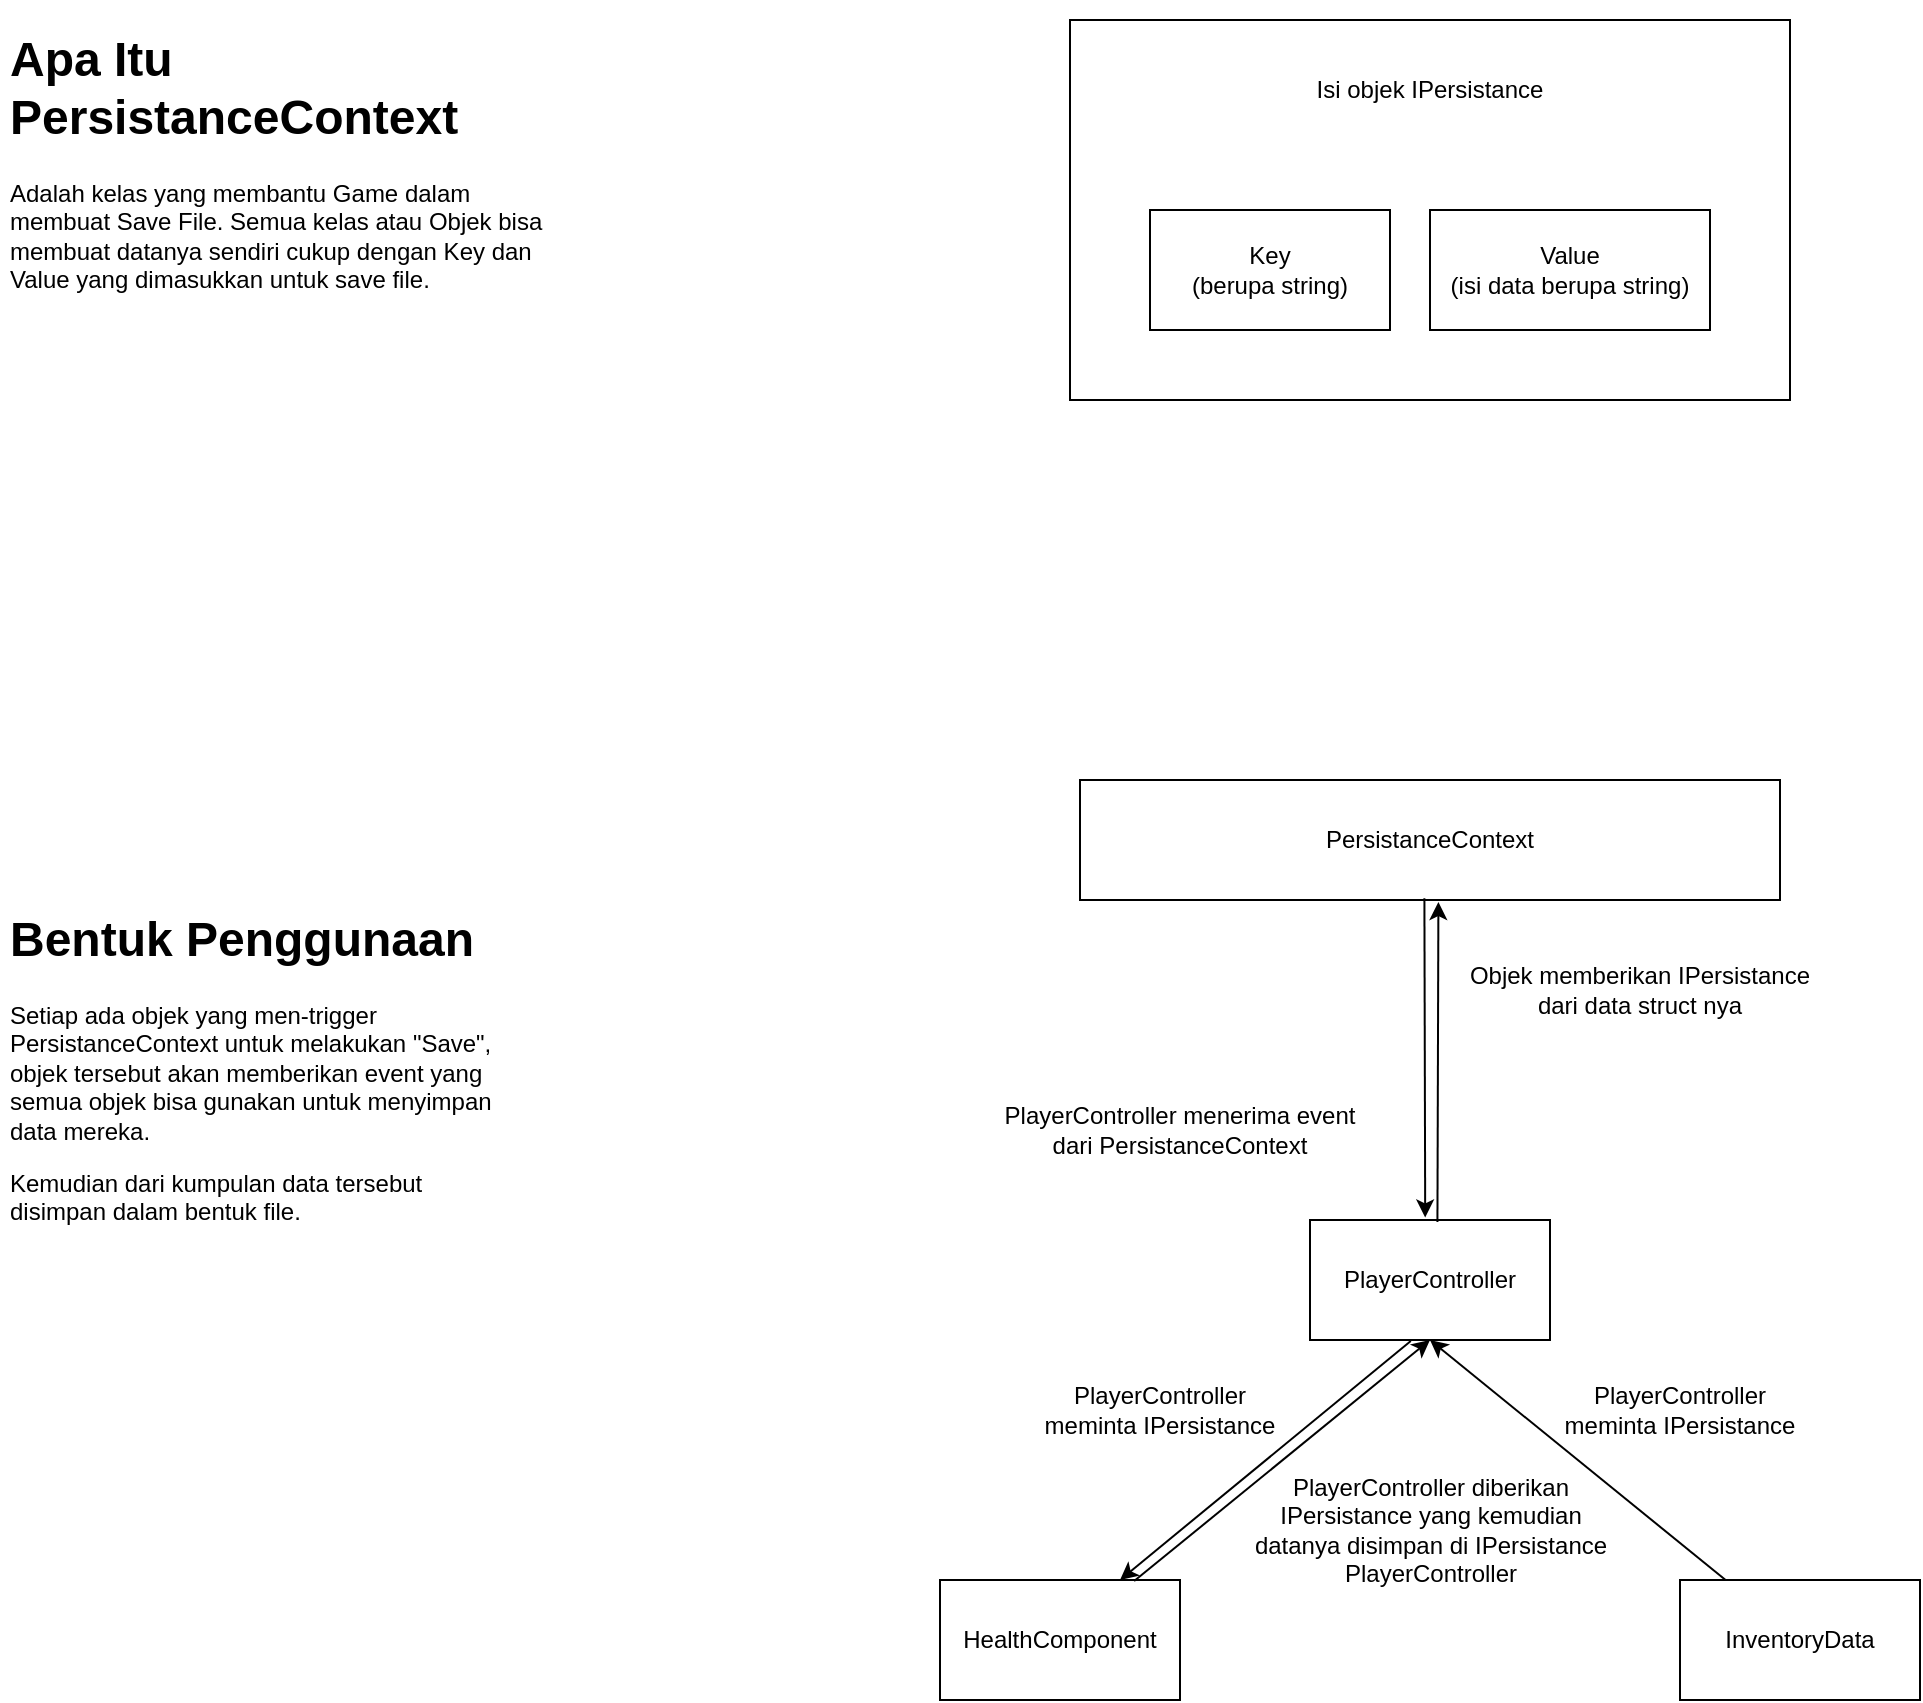 <mxfile>
    <diagram id="NL4XnY8xgStqVYodnRyv" name="Page-1">
        <mxGraphModel dx="1932" dy="1245" grid="1" gridSize="10" guides="1" tooltips="1" connect="1" arrows="1" fold="1" page="1" pageScale="1" pageWidth="850" pageHeight="1100" math="0" shadow="0">
            <root>
                <mxCell id="0"/>
                <mxCell id="1" parent="0"/>
                <mxCell id="2" value="&lt;h1&gt;Apa Itu PersistanceContext&lt;/h1&gt;&lt;p&gt;Adalah kelas yang membantu Game dalam membuat Save File. Semua kelas atau Objek bisa membuat datanya sendiri cukup dengan Key dan Value yang dimasukkan untuk save file.&lt;/p&gt;" style="text;html=1;strokeColor=none;fillColor=none;spacing=5;spacingTop=-20;whiteSpace=wrap;overflow=hidden;rounded=0;" vertex="1" parent="1">
                    <mxGeometry x="200" y="120" width="280" height="150" as="geometry"/>
                </mxCell>
                <mxCell id="3" value="" style="rounded=0;whiteSpace=wrap;html=1;" vertex="1" parent="1">
                    <mxGeometry x="735" y="120" width="360" height="190" as="geometry"/>
                </mxCell>
                <mxCell id="4" value="Isi objek IPersistance" style="text;html=1;strokeColor=none;fillColor=none;align=center;verticalAlign=middle;whiteSpace=wrap;rounded=0;" vertex="1" parent="1">
                    <mxGeometry x="805" y="140" width="220" height="30" as="geometry"/>
                </mxCell>
                <mxCell id="6" value="Key&lt;br&gt;(berupa string)" style="rounded=0;whiteSpace=wrap;html=1;" vertex="1" parent="1">
                    <mxGeometry x="775" y="215" width="120" height="60" as="geometry"/>
                </mxCell>
                <mxCell id="7" value="Value&lt;br&gt;(isi data berupa string)" style="rounded=0;whiteSpace=wrap;html=1;" vertex="1" parent="1">
                    <mxGeometry x="915" y="215" width="140" height="60" as="geometry"/>
                </mxCell>
                <mxCell id="9" value="&lt;h1&gt;Bentuk Penggunaan&lt;/h1&gt;&lt;p&gt;Setiap ada objek yang men-trigger PersistanceContext untuk melakukan &quot;Save&quot;, objek tersebut akan memberikan event yang semua objek bisa gunakan untuk menyimpan data mereka.&lt;/p&gt;&lt;p&gt;Kemudian dari kumpulan data tersebut disimpan dalam bentuk file.&lt;/p&gt;" style="text;html=1;strokeColor=none;fillColor=none;spacing=5;spacingTop=-20;whiteSpace=wrap;overflow=hidden;rounded=0;" vertex="1" parent="1">
                    <mxGeometry x="200" y="560" width="260" height="170" as="geometry"/>
                </mxCell>
                <mxCell id="10" value="PersistanceContext" style="rounded=0;whiteSpace=wrap;html=1;" vertex="1" parent="1">
                    <mxGeometry x="740" y="500" width="350" height="60" as="geometry"/>
                </mxCell>
                <mxCell id="11" value="PlayerController" style="rounded=0;whiteSpace=wrap;html=1;" vertex="1" parent="1">
                    <mxGeometry x="855" y="720" width="120" height="60" as="geometry"/>
                </mxCell>
                <mxCell id="12" value="" style="endArrow=classic;html=1;exitX=0.492;exitY=0.985;exitDx=0;exitDy=0;exitPerimeter=0;entryX=0.48;entryY=-0.021;entryDx=0;entryDy=0;entryPerimeter=0;" edge="1" parent="1" source="10" target="11">
                    <mxGeometry width="50" height="50" relative="1" as="geometry">
                        <mxPoint x="1050" y="700" as="sourcePoint"/>
                        <mxPoint x="1100" y="660" as="targetPoint"/>
                    </mxGeometry>
                </mxCell>
                <mxCell id="13" value="" style="endArrow=classic;html=1;entryX=0.512;entryY=1.017;entryDx=0;entryDy=0;entryPerimeter=0;exitX=0.531;exitY=0.017;exitDx=0;exitDy=0;exitPerimeter=0;" edge="1" parent="1" source="11" target="10">
                    <mxGeometry width="50" height="50" relative="1" as="geometry">
                        <mxPoint x="1050" y="710" as="sourcePoint"/>
                        <mxPoint x="1100" y="660" as="targetPoint"/>
                    </mxGeometry>
                </mxCell>
                <mxCell id="14" value="Objek memberikan IPersistance&lt;br&gt;dari data struct nya" style="text;html=1;strokeColor=none;fillColor=none;align=center;verticalAlign=middle;whiteSpace=wrap;rounded=0;" vertex="1" parent="1">
                    <mxGeometry x="930" y="590" width="180" height="30" as="geometry"/>
                </mxCell>
                <mxCell id="15" value="PlayerController menerima event dari PersistanceContext" style="text;html=1;strokeColor=none;fillColor=none;align=center;verticalAlign=middle;whiteSpace=wrap;rounded=0;" vertex="1" parent="1">
                    <mxGeometry x="700" y="660" width="180" height="30" as="geometry"/>
                </mxCell>
                <mxCell id="17" value="HealthComponent" style="rounded=0;whiteSpace=wrap;html=1;" vertex="1" parent="1">
                    <mxGeometry x="670" y="900" width="120" height="60" as="geometry"/>
                </mxCell>
                <mxCell id="18" value="InventoryData" style="rounded=0;whiteSpace=wrap;html=1;" vertex="1" parent="1">
                    <mxGeometry x="1040" y="900" width="120" height="60" as="geometry"/>
                </mxCell>
                <mxCell id="19" value="" style="endArrow=classic;html=1;entryX=0.5;entryY=1;entryDx=0;entryDy=0;exitX=0.19;exitY=0;exitDx=0;exitDy=0;exitPerimeter=0;" edge="1" parent="1" source="18" target="11">
                    <mxGeometry width="50" height="50" relative="1" as="geometry">
                        <mxPoint x="940" y="830" as="sourcePoint"/>
                        <mxPoint x="990" y="780" as="targetPoint"/>
                    </mxGeometry>
                </mxCell>
                <mxCell id="20" value="" style="endArrow=classic;html=1;entryX=0.5;entryY=1;entryDx=0;entryDy=0;exitX=0.809;exitY=0.009;exitDx=0;exitDy=0;exitPerimeter=0;" edge="1" parent="1" source="17" target="11">
                    <mxGeometry width="50" height="50" relative="1" as="geometry">
                        <mxPoint x="1079.167" y="910" as="sourcePoint"/>
                        <mxPoint x="955.833" y="790" as="targetPoint"/>
                    </mxGeometry>
                </mxCell>
                <mxCell id="21" value="PlayerController diberikan IPersistance yang kemudian datanya disimpan di IPersistance PlayerController" style="text;html=1;strokeColor=none;fillColor=none;align=center;verticalAlign=middle;whiteSpace=wrap;rounded=0;" vertex="1" parent="1">
                    <mxGeometry x="817.5" y="860" width="195" height="30" as="geometry"/>
                </mxCell>
                <mxCell id="22" value="" style="endArrow=classic;html=1;exitX=0.42;exitY=1.009;exitDx=0;exitDy=0;exitPerimeter=0;entryX=0.75;entryY=0;entryDx=0;entryDy=0;" edge="1" parent="1" source="11" target="17">
                    <mxGeometry width="50" height="50" relative="1" as="geometry">
                        <mxPoint x="940" y="790" as="sourcePoint"/>
                        <mxPoint x="990" y="740" as="targetPoint"/>
                    </mxGeometry>
                </mxCell>
                <mxCell id="23" value="PlayerController meminta IPersistance" style="text;html=1;strokeColor=none;fillColor=none;align=center;verticalAlign=middle;whiteSpace=wrap;rounded=0;" vertex="1" parent="1">
                    <mxGeometry x="720" y="800" width="120" height="30" as="geometry"/>
                </mxCell>
                <mxCell id="24" value="PlayerController meminta IPersistance" style="text;html=1;strokeColor=none;fillColor=none;align=center;verticalAlign=middle;whiteSpace=wrap;rounded=0;" vertex="1" parent="1">
                    <mxGeometry x="980" y="800" width="120" height="30" as="geometry"/>
                </mxCell>
            </root>
        </mxGraphModel>
    </diagram>
</mxfile>